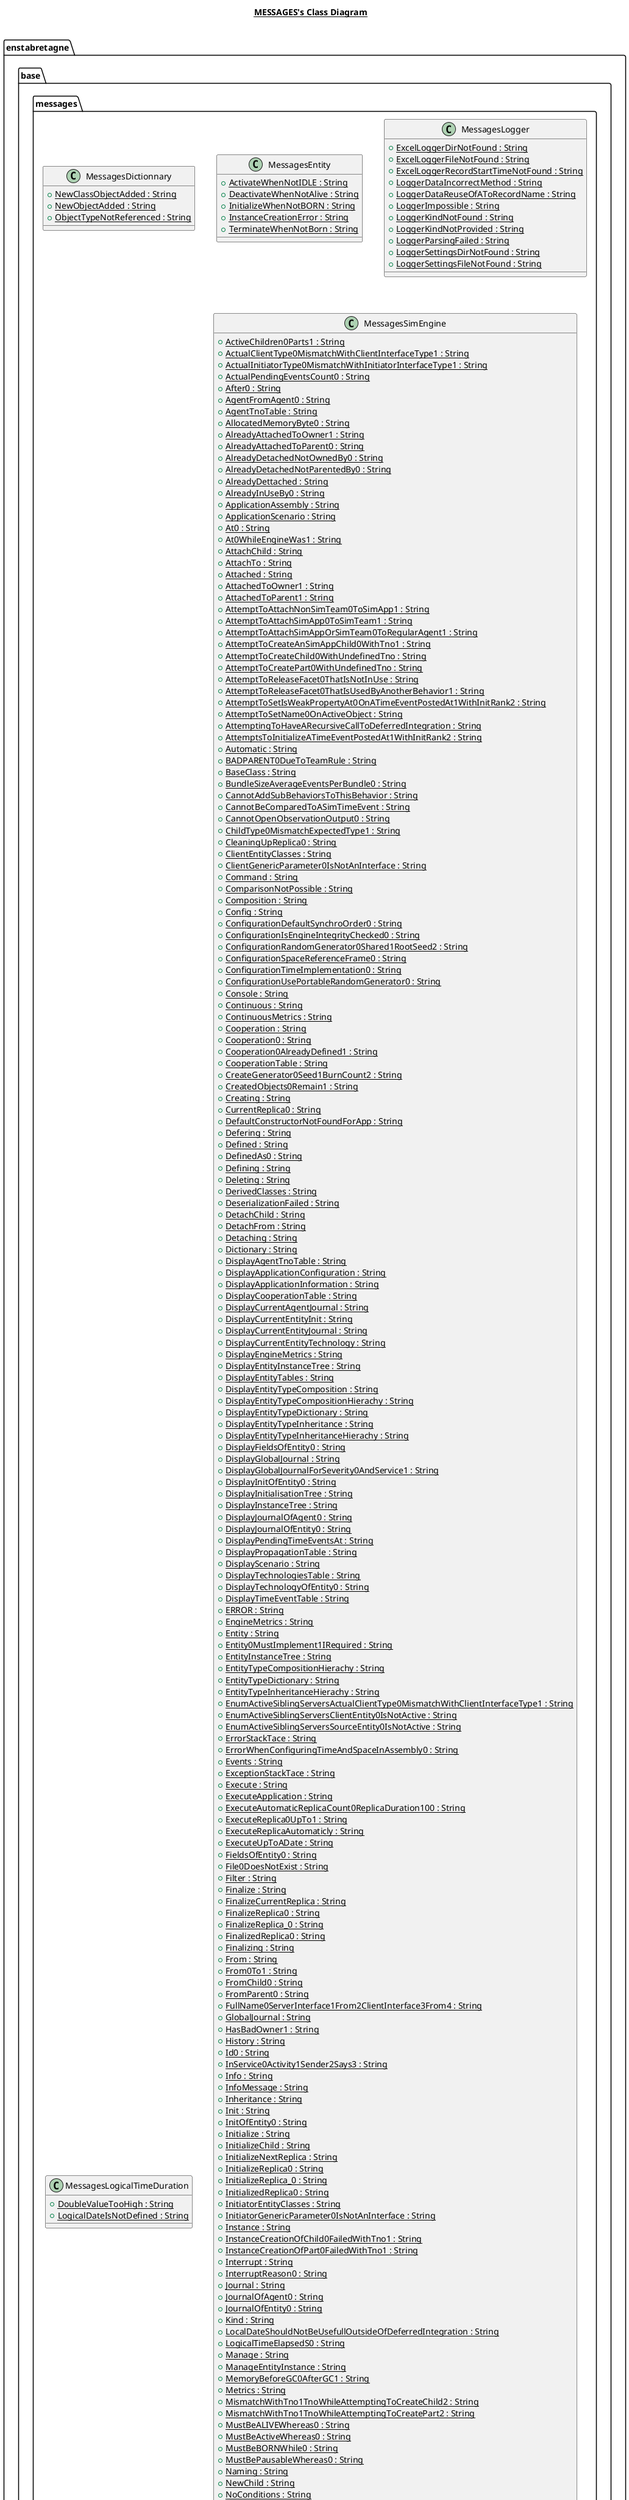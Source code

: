 @startuml

title __MESSAGES's Class Diagram__\n

  namespace enstabretagne.base {
    namespace messages {
      class enstabretagne.base.messages.MessagesDictionnary {
          {static} + NewClassObjectAdded : String
          {static} + NewObjectAdded : String
          {static} + ObjectTypeNotReferenced : String
      }
    }
  }
  

  namespace enstabretagne.base {
    namespace messages {
      class enstabretagne.base.messages.MessagesEntity {
          {static} + ActivateWhenNotIDLE : String
          {static} + DeactivateWhenNotAlive : String
          {static} + InitializeWhenNotBORN : String
          {static} + InstanceCreationError : String
          {static} + TerminateWhenNotBorn : String
      }
    }
  }
  

  namespace enstabretagne.base {
    namespace messages {
      class enstabretagne.base.messages.MessagesLogger {
          {static} + ExcelLoggerDirNotFound : String
          {static} + ExcelLoggerFileNotFound : String
          {static} + ExcelLoggerRecordStartTimeNotFound : String
          {static} + LoggerDataIncorrectMethod : String
          {static} + LoggerDataReuseOfAToRecordName : String
          {static} + LoggerImpossible : String
          {static} + LoggerKindNotFound : String
          {static} + LoggerKindNotProvided : String
          {static} + LoggerParsingFailed : String
          {static} + LoggerSettingsDirNotFound : String
          {static} + LoggerSettingsFileNotFound : String
      }
    }
  }
  

  namespace enstabretagne.base {
    namespace messages {
      class enstabretagne.base.messages.MessagesLogicalTimeDuration {
          {static} + DoubleValueTooHigh : String
          {static} + LogicalDateIsNotDefined : String
      }
    }
  }
  

  namespace enstabretagne.base {
    namespace messages {
      class enstabretagne.base.messages.MessagesSimEngine {
          {static} + ActiveChildren0Parts1 : String
          {static} + ActualClientType0MismatchWithClientInterfaceType1 : String
          {static} + ActualInitiatorType0MismatchWithInitiatorInterfaceType1 : String
          {static} + ActualPendingEventsCount0 : String
          {static} + After0 : String
          {static} + AgentFromAgent0 : String
          {static} + AgentTnoTable : String
          {static} + AllocatedMemoryByte0 : String
          {static} + AlreadyAttachedToOwner1 : String
          {static} + AlreadyAttachedToParent0 : String
          {static} + AlreadyDetachedNotOwnedBy0 : String
          {static} + AlreadyDetachedNotParentedBy0 : String
          {static} + AlreadyDettached : String
          {static} + AlreadyInUseBy0 : String
          {static} + ApplicationAssembly : String
          {static} + ApplicationScenario : String
          {static} + At0 : String
          {static} + At0WhileEngineWas1 : String
          {static} + AttachChild : String
          {static} + AttachTo : String
          {static} + Attached : String
          {static} + AttachedToOwner1 : String
          {static} + AttachedToParent1 : String
          {static} + AttemptToAttachNonSimTeam0ToSimApp1 : String
          {static} + AttemptToAttachSimApp0ToSimTeam1 : String
          {static} + AttemptToAttachSimAppOrSimTeam0ToRegularAgent1 : String
          {static} + AttemptToCreateAnSimAppChild0WithTno1 : String
          {static} + AttemptToCreateChild0WithUndefinedTno : String
          {static} + AttemptToCreatePart0WithUndefinedTno : String
          {static} + AttemptToReleaseFacet0ThatIsNotInUse : String
          {static} + AttemptToReleaseFacet0ThatIsUsedByAnotherBehavior1 : String
          {static} + AttemptToSetIsWeakPropertyAt0OnATimeEventPostedAt1WithInitRank2 : String
          {static} + AttemptToSetName0OnActiveObject : String
          {static} + AttemptingToHaveARecursiveCallToDeferredIntegration : String
          {static} + AttemptsToInitializeATimeEventPostedAt1WithInitRank2 : String
          {static} + Automatic : String
          {static} + BADPARENT0DueToTeamRule : String
          {static} + BaseClass : String
          {static} + BundleSizeAverageEventsPerBundle0 : String
          {static} + CannotAddSubBehaviorsToThisBehavior : String
          {static} + CannotBeComparedToASimTimeEvent : String
          {static} + CannotOpenObservationOutput0 : String
          {static} + ChildType0MismatchExpectedType1 : String
          {static} + CleaningUpReplica0 : String
          {static} + ClientEntityClasses : String
          {static} + ClientGenericParameter0IsNotAnInterface : String
          {static} + Command : String
          {static} + ComparisonNotPossible : String
          {static} + Composition : String
          {static} + Config : String
          {static} + ConfigurationDefaultSynchroOrder0 : String
          {static} + ConfigurationIsEngineIntegrityChecked0 : String
          {static} + ConfigurationRandomGenerator0Shared1RootSeed2 : String
          {static} + ConfigurationSpaceReferenceFrame0 : String
          {static} + ConfigurationTimeImplementation0 : String
          {static} + ConfigurationUsePortableRandomGenerator0 : String
          {static} + Console : String
          {static} + Continuous : String
          {static} + ContinuousMetrics : String
          {static} + Cooperation : String
          {static} + Cooperation0 : String
          {static} + Cooperation0AlreadyDefined1 : String
          {static} + CooperationTable : String
          {static} + CreateGenerator0Seed1BurnCount2 : String
          {static} + CreatedObjects0Remain1 : String
          {static} + Creating : String
          {static} + CurrentReplica0 : String
          {static} + DefaultConstructorNotFoundForApp : String
          {static} + Defering : String
          {static} + Defined : String
          {static} + DefinedAs0 : String
          {static} + Defining : String
          {static} + Deleting : String
          {static} + DerivedClasses : String
          {static} + DeserializationFailed : String
          {static} + DetachChild : String
          {static} + DetachFrom : String
          {static} + Detaching : String
          {static} + Dictionary : String
          {static} + DisplayAgentTnoTable : String
          {static} + DisplayApplicationConfiguration : String
          {static} + DisplayApplicationInformation : String
          {static} + DisplayCooperationTable : String
          {static} + DisplayCurrentAgentJournal : String
          {static} + DisplayCurrentEntityInit : String
          {static} + DisplayCurrentEntityJournal : String
          {static} + DisplayCurrentEntityTechnology : String
          {static} + DisplayEngineMetrics : String
          {static} + DisplayEntityInstanceTree : String
          {static} + DisplayEntityTables : String
          {static} + DisplayEntityTypeComposition : String
          {static} + DisplayEntityTypeCompositionHierachy : String
          {static} + DisplayEntityTypeDictionary : String
          {static} + DisplayEntityTypeInheritance : String
          {static} + DisplayEntityTypeInheritanceHierachy : String
          {static} + DisplayFieldsOfEntity0 : String
          {static} + DisplayGlobalJournal : String
          {static} + DisplayGlobalJournalForSeverity0AndService1 : String
          {static} + DisplayInitOfEntity0 : String
          {static} + DisplayInitialisationTree : String
          {static} + DisplayInstanceTree : String
          {static} + DisplayJournalOfAgent0 : String
          {static} + DisplayJournalOfEntity0 : String
          {static} + DisplayPendingTimeEventsAt : String
          {static} + DisplayPropagationTable : String
          {static} + DisplayScenario : String
          {static} + DisplayTechnologiesTable : String
          {static} + DisplayTechnologyOfEntity0 : String
          {static} + DisplayTimeEventTable : String
          {static} + ERROR : String
          {static} + EngineMetrics : String
          {static} + Entity : String
          {static} + Entity0MustImplement1IRequired : String
          {static} + EntityInstanceTree : String
          {static} + EntityTypeCompositionHierachy : String
          {static} + EntityTypeDictionary : String
          {static} + EntityTypeInheritanceHierachy : String
          {static} + EnumActiveSiblingServersActualClientType0MismatchWithClientInterfaceType1 : String
          {static} + EnumActiveSiblingServersClientEntity0IsNotActive : String
          {static} + EnumActiveSiblingServersSourceEntity0IsNotActive : String
          {static} + ErrorStackTace : String
          {static} + ErrorWhenConfiguringTimeAndSpaceInAssembly0 : String
          {static} + Events : String
          {static} + ExceptionStackTace : String
          {static} + Execute : String
          {static} + ExecuteApplication : String
          {static} + ExecuteAutomaticReplicaCount0ReplicaDuration100 : String
          {static} + ExecuteReplica0UpTo1 : String
          {static} + ExecuteReplicaAutomaticly : String
          {static} + ExecuteUpToADate : String
          {static} + FieldsOfEntity0 : String
          {static} + File0DoesNotExist : String
          {static} + Filter : String
          {static} + Finalize : String
          {static} + FinalizeCurrentReplica : String
          {static} + FinalizeReplica0 : String
          {static} + FinalizeReplica_0 : String
          {static} + FinalizedReplica0 : String
          {static} + Finalizing : String
          {static} + From : String
          {static} + From0To1 : String
          {static} + FromChild0 : String
          {static} + FromParent0 : String
          {static} + FullName0ServerInterface1From2ClientInterface3From4 : String
          {static} + GlobalJournal : String
          {static} + HasBadOwner1 : String
          {static} + History : String
          {static} + Id0 : String
          {static} + InService0Activity1Sender2Says3 : String
          {static} + Info : String
          {static} + InfoMessage : String
          {static} + Inheritance : String
          {static} + Init : String
          {static} + InitOfEntity0 : String
          {static} + Initialize : String
          {static} + InitializeChild : String
          {static} + InitializeNextReplica : String
          {static} + InitializeReplica0 : String
          {static} + InitializeReplica_0 : String
          {static} + InitializedReplica0 : String
          {static} + InitiatorEntityClasses : String
          {static} + InitiatorGenericParameter0IsNotAnInterface : String
          {static} + Instance : String
          {static} + InstanceCreationOfChild0FailedWithTno1 : String
          {static} + InstanceCreationOfPart0FailedWithTno1 : String
          {static} + Interrupt : String
          {static} + InterruptReason0 : String
          {static} + Journal : String
          {static} + JournalOfAgent0 : String
          {static} + JournalOfEntity0 : String
          {static} + Kind : String
          {static} + LocalDateShouldNotBeUsefullOutsideOfDeferredIntegration : String
          {static} + LogicalTimeElapsedS0 : String
          {static} + Manage : String
          {static} + ManageEntityInstance : String
          {static} + MemoryBeforeGC0AfterGC1 : String
          {static} + Metrics : String
          {static} + MismatchWithTno1TnoWhileAttemptingToCreateChild2 : String
          {static} + MismatchWithTno1TnoWhileAttemptingToCreatePart2 : String
          {static} + MustBeALIVEWhereas0 : String
          {static} + MustBeActiveWhereas0 : String
          {static} + MustBeBORNWhile0 : String
          {static} + MustBePausableWhereas0 : String
          {static} + Naming : String
          {static} + NewChild : String
          {static} + NoConditions : String
          {static} + NoCurrentAgentSelected : String
          {static} + NoCurrentEntitySelected : String
          {static} + NoSimulationApplicationFoundInAssembly0 : String
          {static} + NoSuchAssemblyFoundAt0 : String
          {static} + NonAtomicTransitionDetectedFromCaller0 : String
          {static} + None : String
          {static} + NotAChildOfParent : String
          {static} + NotImplementedYet : String
          {static} + NotOrthogonalTo0InUseBy1 : String
          {static} + NotifyDeparent : String
          {static} + NotifyReparent : String
          {static} + ObservationRecordUnknownException0 : String
          {static} + OpeningObservationOutput : String
          {static} + Operation0RequiresREADPermissionAvailableWhereas1 : String
          {static} + Operation0RequiresWRITEPermissionAvailableWhile1 : String
          {static} + OperationOnlyAllowedForReamOrToplevelAgentParent0 : String
          {static} + OriginalFullNameAlreadyRemoved : String
          {static} + OriginalNameAlreadyExistForEntityType0 : String
          {static} + Parallel : String
          {static} + ParentAgent0MustImplement1IRequired : String
          {static} + PartnerEntityClasses : String
          {static} + PartnerGenericParameter0IsNotAnInterface : String
          {static} + Paused : String
          {static} + Paused0RTimeLTime2Ratio3 : String
          {static} + PausedAt1RTLT2 : String
          {static} + Pausing : String
          {static} + PendingEvents0ContinuousDim1 : String
          {static} + PendingTimeEventsAt0 : String
          {static} + PilotableFacets : String
          {static} + PostInitialize : String
          {static} + PostingAt0 : String
          {static} + Press0ForAListOfAvailableCommandsPress2ForMoreInfo : String
          {static} + PressAnyKeyToContinue : String
          {static} + PressReturnKeyToContinue : String
          {static} + ProcessedBundleRateBundlesS0 : String
          {static} + ProcessedEventBundleCount0 : String
          {static} + ProcessedEventCount0 : String
          {static} + ProcessedEventRateEventsS0 : String
          {static} + ProcessedWeakEventRatio0 : String
          {static} + Processing : String
          {static} + Propagation : String
          {static} + Propagation0 : String
          {static} + Propagation0AlreadyDefined1 : String
          {static} + PropagationTable : String
          {static} + RTime0LTime1Ratio2 : String
          {static} + ReScheduledAtNowFrom0 : String
          {static} + RealTimeElapsedS0 : String
          {static} + RealToLogicalTimeRatioReal0 : String
          {static} + Reason0 : String
          {static} + RegisteredAmong0Tnos : String
          {static} + RegisteredOnEngine0 : String
          {static} + Registering01 : String
          {static} + ReleaseFacetUse : String
          {static} + Reparent : String
          {static} + Reparented : String
          {static} + Reparenting : String
          {static} + ReplicaCount : String
          {static} + ReplicaDuration : String
          {static} + RequestExclusiveFacetUseFacet01 : String
          {static} + RessourcesMetrics : String
          {static} + RestartApplication : String
          {static} + Root : String
          {static} + RootMenu : String
          {static} + Scenario : String
          {static} + ScenarioNotSet : String
          {static} + Select : String
          {static} + SelectCurrentEntityInstance : String
          {static} + SelectedEntityNoMoreExists : String
          {static} + SelectedEntityNotActuallyAlive : String
          {static} + SeletedSenderId0HostedByAgentId1 : String
          {static} + SerializationFailed : String
          {static} + ServerEntityClasses : String
          {static} + ServerGenericParameter0IsNotAnInterface : String
          {static} + Service : String
          {static} + SetFilterThreshold : String
          {static} + SetLocalOrderTo0 : String
          {static} + SetStepTo0 : String
          {static} + Severity : String
          {static} + Start0 : String
          {static} + Stop0 : String
          {static} + StoppedAt01 : String
          {static} + SwitchedFrom0 : String
          {static} + SynchronizedContinuousTimeRatio0000 : String
          {static} + SynchronizedContinuousVariablesCount0 : String
          {static} + SynchronizedContinuousVariablesScalarFields0 : String
          {static} + SynchronizedIntegrationStepAvrageBetweenBundles0 : String
          {static} + SynchronizedIntegrationStepRangeAverageS0 : String
          {static} + SynchronizedIntegrationStepRateStepS0 : String
          {static} + Synchronizing : String
          {static} + Technology : String
          {static} + TechnoloyOfEntity0 : String
          {static} + TimeEventsMetrics : String
          {static} + TimeSlice : String
          {static} + Tno0AlreadyRegistered : String
          {static} + To : String
          {static} + ToChild0 : String
          {static} + ToParent0 : String
          {static} + TryToSetName0OnAnAliveOrRecycledEntity : String
          {static} + TryToSetTno0OnAnAliveOrRecycledEntity : String
          {static} + TypeMustInheritFromSimEntity : String
          {static} + UnDefering : String
          {static} + UnDefined : String
          {static} + UnHandledException0WhileAdoptedBy1 : String
          {static} + UnHandledException0WhileReparentingTo1 : String
          {static} + UnSynchronizing : String
          {static} + UndefinedOwner : String
          {static} + UndefinedParent : String
          {static} + UndefinedTnoWhileAttemptingToCreateChild1 : String
          {static} + UndefinedTnoWhileAttemptingToCreatePart1 : String
          {static} + UnhandledException0 : String
          {static} + UnhandledException0WhenGetingSummary : String
          {static} + UnhandledException0WhileCreatingEntity1 : String
          {static} + UnhandledException0WhileDrawingAgent1 : String
          {static} + UnhandledException0WhileDrawingPart1 : String
          {static} + UnhandledException0WhileDrawingPerceptions : String
          {static} + UnhandledException0WhileInitializing : String
          {static} + UnnamedUnregistered : String
          {static} + UnpostingWhileScheduledAt0 : String
          {static} + UptoDate : String
          {static} + UsedClasses : String
          {static} + UserClasses : String
          {static} + View : String
          {static} + WARNING : String
          {static} + WarningBehavior0TerminatedMoreThanOnce : String
          {static} + WithTno0 : String
          {static} + ZombiCallbackFromClass0 : String
          {static} + ZombiContinuousFrom0 : String
          {static} + ZombiCooperationAttachementWhenFinalizing : String
          {static} + ZombiEventFrom0 : String
          {static} + ZombiEventsWhenFinalizing : String
          {static} + ZombiLazyContinuousFrom0 : String
          {static} + ZombiLazyContinuousWhenFinalizing : String
          {static} + ZombiObjectFrom0 : String
          {static} + ZombiObjectsWhenFinalizing : String
          {static} + ZombiPropagationAttachementWhenFinalizing : String
          {static} + ZombiSynchroContinuousWhenFinalizing : String
      }
    }
  }
  



right footer


PlantUML diagram generated by SketchIt! (https://bitbucket.org/pmesmeur/sketch.it)
For more information about this tool, please contact philippe.mesmeur@gmail.com
endfooter

@enduml
